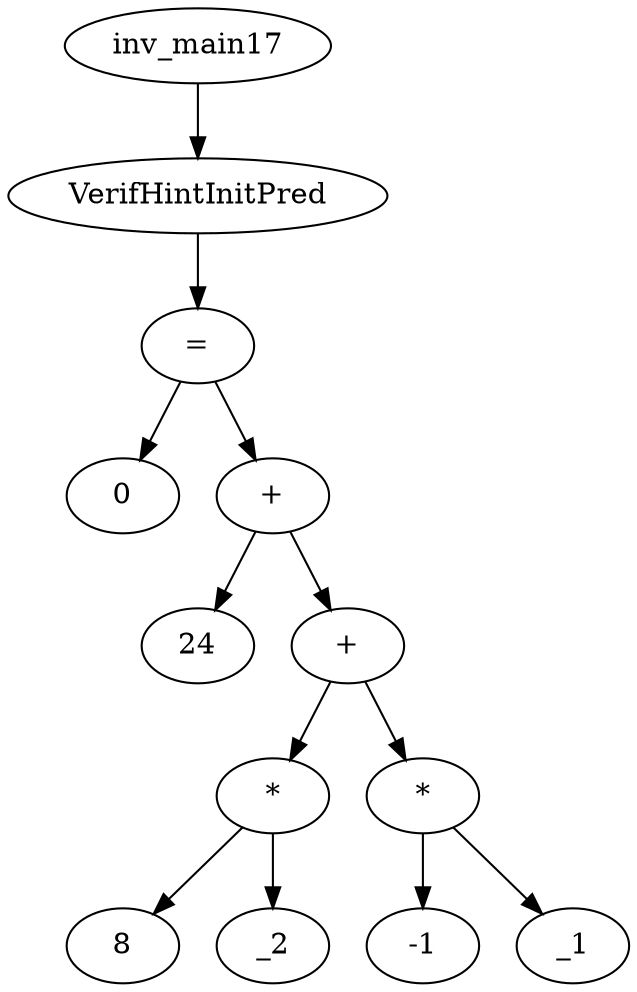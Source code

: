 digraph dag {
0 [label="inv_main17"];
1 [label="VerifHintInitPred"];
2 [label="="];
3 [label="0"];
4 [label="+"];
5 [label="24"];
6 [label="+"];
7 [label="*"];
8 [label="8"];
9 [label="_2"];
10 [label="*"];
11 [label="-1"];
12 [label="_1"];
0->1
1->2
2->4
2 -> 3
4->6
4 -> 5
6->7
6 -> 10
7->9
7 -> 8
10->12
10 -> 11
}
